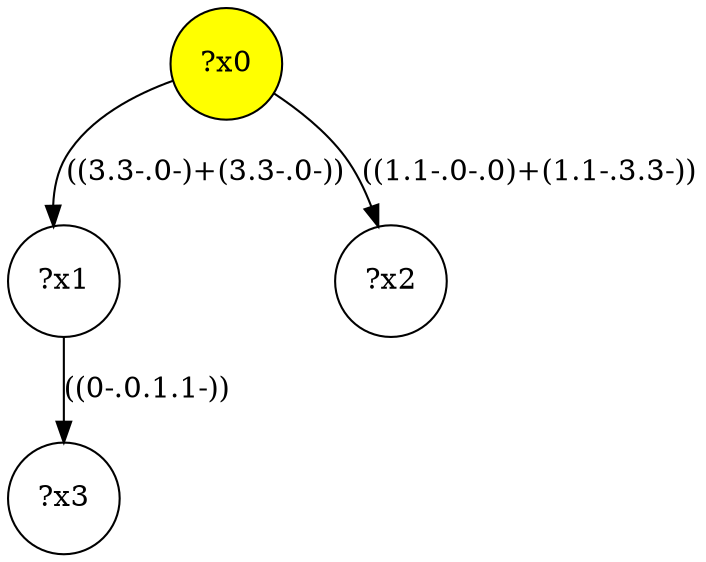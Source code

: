digraph g {
	x0 [fillcolor="yellow", style="filled," shape=circle, label="?x0"];
	x1 [shape=circle, label="?x1"];
	x0 -> x1 [label="((3.3-.0-)+(3.3-.0-))"];
	x2 [shape=circle, label="?x2"];
	x0 -> x2 [label="((1.1-.0-.0)+(1.1-.3.3-))"];
	x3 [shape=circle, label="?x3"];
	x1 -> x3 [label="((0-.0.1.1-))"];
}
